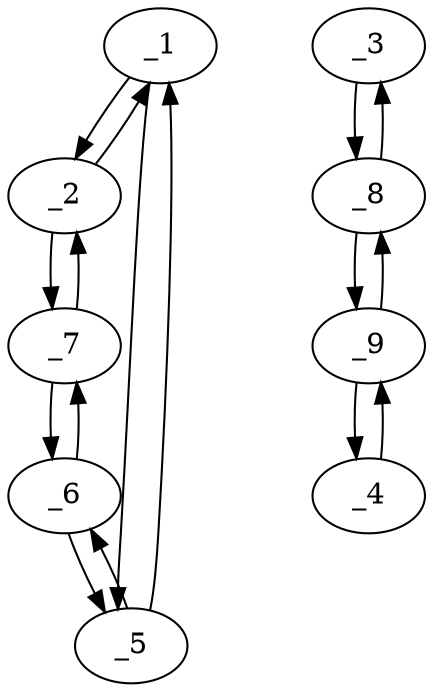 digraph f0195_07 {
	_1	 [x="54.000000",
		y="133.000000"];
	_2	 [x="57.000000",
		y="138.000000"];
	_1 -> _2	 [angle="1.030377",
		orient="0.857493"];
	_5	 [x="62.000000",
		y="120.000000"];
	_1 -> _5	 [angle="-1.019141",
		orient="-0.851658"];
	_2 -> _1	 [angle="-2.111216",
		orient="-0.857493"];
	_7	 [x="76.000000",
		y="137.000000"];
	_2 -> _7	 [angle="-0.052583",
		orient="-0.052559"];
	_3	 [x="99.000000",
		y="139.000000"];
	_8	 [x="94.000000",
		y="155.000000"];
	_3 -> _8	 [angle="1.873681",
		orient="0.954480"];
	_4	 [x="125.000000",
		y="173.000000"];
	_9	 [x="110.000000",
		y="163.000000"];
	_4 -> _9	 [angle="-2.553590",
		orient="-0.554700"];
	_5 -> _1	 [angle="2.122451",
		orient="0.851658"];
	_6	 [x="74.000000",
		y="128.000000"];
	_5 -> _6	 [angle="0.588003",
		orient="0.554700"];
	_6 -> _5	 [angle="-2.553590",
		orient="-0.554700"];
	_6 -> _7	 [angle="1.352127",
		orient="0.976187"];
	_7 -> _2	 [angle="3.089010",
		orient="0.052559"];
	_7 -> _6	 [angle="-1.789465",
		orient="-0.976187"];
	_8 -> _3	 [angle="-1.267911",
		orient="-0.954480"];
	_8 -> _9	 [angle="0.463648",
		orient="0.447214"];
	_9 -> _4	 [angle="0.588003",
		orient="0.554700"];
	_9 -> _8	 [angle="-2.677945",
		orient="-0.447214"];
}
